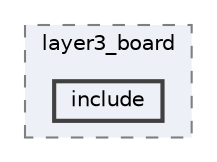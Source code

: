 digraph "lib/layer3_board/include"
{
 // LATEX_PDF_SIZE
  bgcolor="transparent";
  edge [fontname=Helvetica,fontsize=10,labelfontname=Helvetica,labelfontsize=10];
  node [fontname=Helvetica,fontsize=10,shape=box,height=0.2,width=0.4];
  compound=true
  subgraph clusterdir_5c46fa0267ad0d15fb3a57afaaf550a7 {
    graph [ bgcolor="#edf0f7", pencolor="grey50", label="layer3_board", fontname=Helvetica,fontsize=10 style="filled,dashed", URL="dir_5c46fa0267ad0d15fb3a57afaaf550a7.xhtml",tooltip="board abstraction layer"]
  dir_4a59ee2936cd97636e3d6a1e10ecaf53 [label="include", fillcolor="#edf0f7", color="grey25", style="filled,bold", URL="dir_4a59ee2936cd97636e3d6a1e10ecaf53.xhtml",tooltip=""];
  }
}
